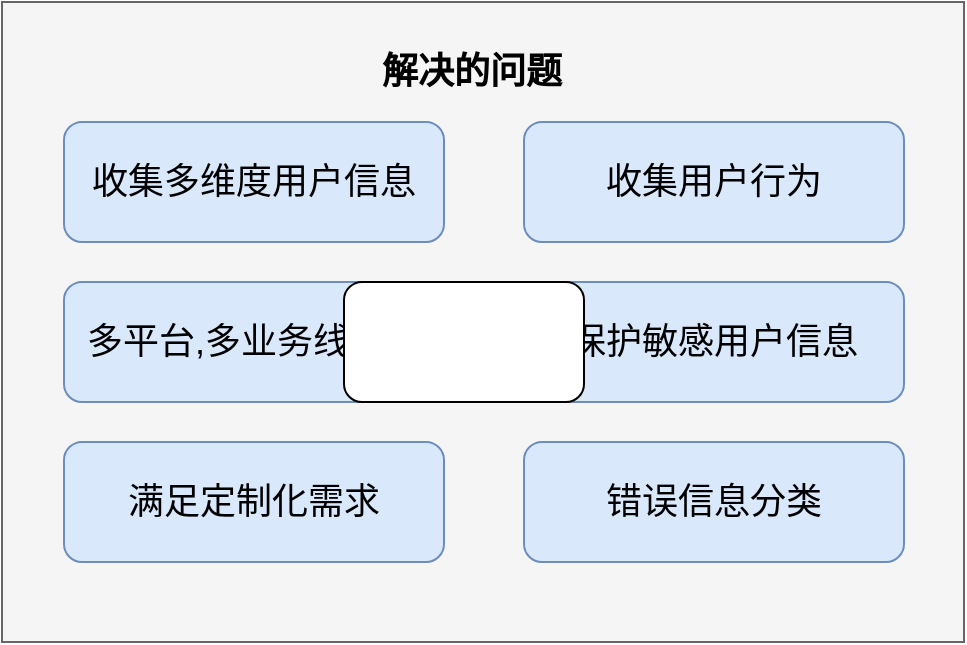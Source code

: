<mxfile version="17.4.3" type="github">
  <diagram id="-0FPj-sDw3rZwn_hl0Y1" name="第 1 页">
    <mxGraphModel dx="946" dy="590" grid="1" gridSize="10" guides="1" tooltips="1" connect="1" arrows="1" fold="1" page="1" pageScale="1" pageWidth="827" pageHeight="1169" math="0" shadow="0">
      <root>
        <mxCell id="0" />
        <mxCell id="1" parent="0" />
        <mxCell id="M1R37AXIukSo1J08W00a-2" value="" style="rounded=0;whiteSpace=wrap;html=1;fillColor=#f5f5f5;fontColor=#333333;strokeColor=#666666;" vertex="1" parent="1">
          <mxGeometry x="179" y="100" width="481" height="320" as="geometry" />
        </mxCell>
        <mxCell id="M1R37AXIukSo1J08W00a-4" value="&lt;b style=&quot;font-size: 18px;&quot;&gt;&lt;font style=&quot;font-size: 18px;&quot;&gt;解决的问题&lt;/font&gt;&lt;/b&gt;" style="text;html=1;strokeColor=none;fillColor=none;align=center;verticalAlign=middle;whiteSpace=wrap;rounded=0;fontSize=18;" vertex="1" parent="1">
          <mxGeometry x="359" y="120" width="110" height="30" as="geometry" />
        </mxCell>
        <mxCell id="M1R37AXIukSo1J08W00a-6" value="收集多维度用户信息" style="rounded=1;whiteSpace=wrap;html=1;fontSize=18;fillColor=#dae8fc;strokeColor=#6c8ebf;" vertex="1" parent="1">
          <mxGeometry x="210" y="160" width="190" height="60" as="geometry" />
        </mxCell>
        <mxCell id="M1R37AXIukSo1J08W00a-7" value="收集用户行为" style="rounded=1;whiteSpace=wrap;html=1;fontSize=18;fillColor=#dae8fc;strokeColor=#6c8ebf;" vertex="1" parent="1">
          <mxGeometry x="440" y="160" width="190" height="60" as="geometry" />
        </mxCell>
        <mxCell id="M1R37AXIukSo1J08W00a-8" value="多平台,多业务线收集" style="rounded=1;whiteSpace=wrap;html=1;fontSize=18;fillColor=#dae8fc;strokeColor=#6c8ebf;" vertex="1" parent="1">
          <mxGeometry x="210" y="240" width="190" height="60" as="geometry" />
        </mxCell>
        <mxCell id="M1R37AXIukSo1J08W00a-9" value="保护敏感用户信息" style="rounded=1;whiteSpace=wrap;html=1;fontSize=18;fillColor=#dae8fc;strokeColor=#6c8ebf;" vertex="1" parent="1">
          <mxGeometry x="440" y="240" width="190" height="60" as="geometry" />
        </mxCell>
        <mxCell id="M1R37AXIukSo1J08W00a-10" value="满足定制化需求" style="rounded=1;whiteSpace=wrap;html=1;fontSize=18;fillColor=#dae8fc;strokeColor=#6c8ebf;" vertex="1" parent="1">
          <mxGeometry x="210" y="320" width="190" height="60" as="geometry" />
        </mxCell>
        <mxCell id="M1R37AXIukSo1J08W00a-11" value="错误信息分类" style="rounded=1;whiteSpace=wrap;html=1;fontSize=18;fillColor=#dae8fc;strokeColor=#6c8ebf;" vertex="1" parent="1">
          <mxGeometry x="440" y="320" width="190" height="60" as="geometry" />
        </mxCell>
        <mxCell id="M1R37AXIukSo1J08W00a-12" value="" style="rounded=1;whiteSpace=wrap;html=1;fontSize=18;" vertex="1" parent="1">
          <mxGeometry x="350" y="240" width="120" height="60" as="geometry" />
        </mxCell>
      </root>
    </mxGraphModel>
  </diagram>
</mxfile>
